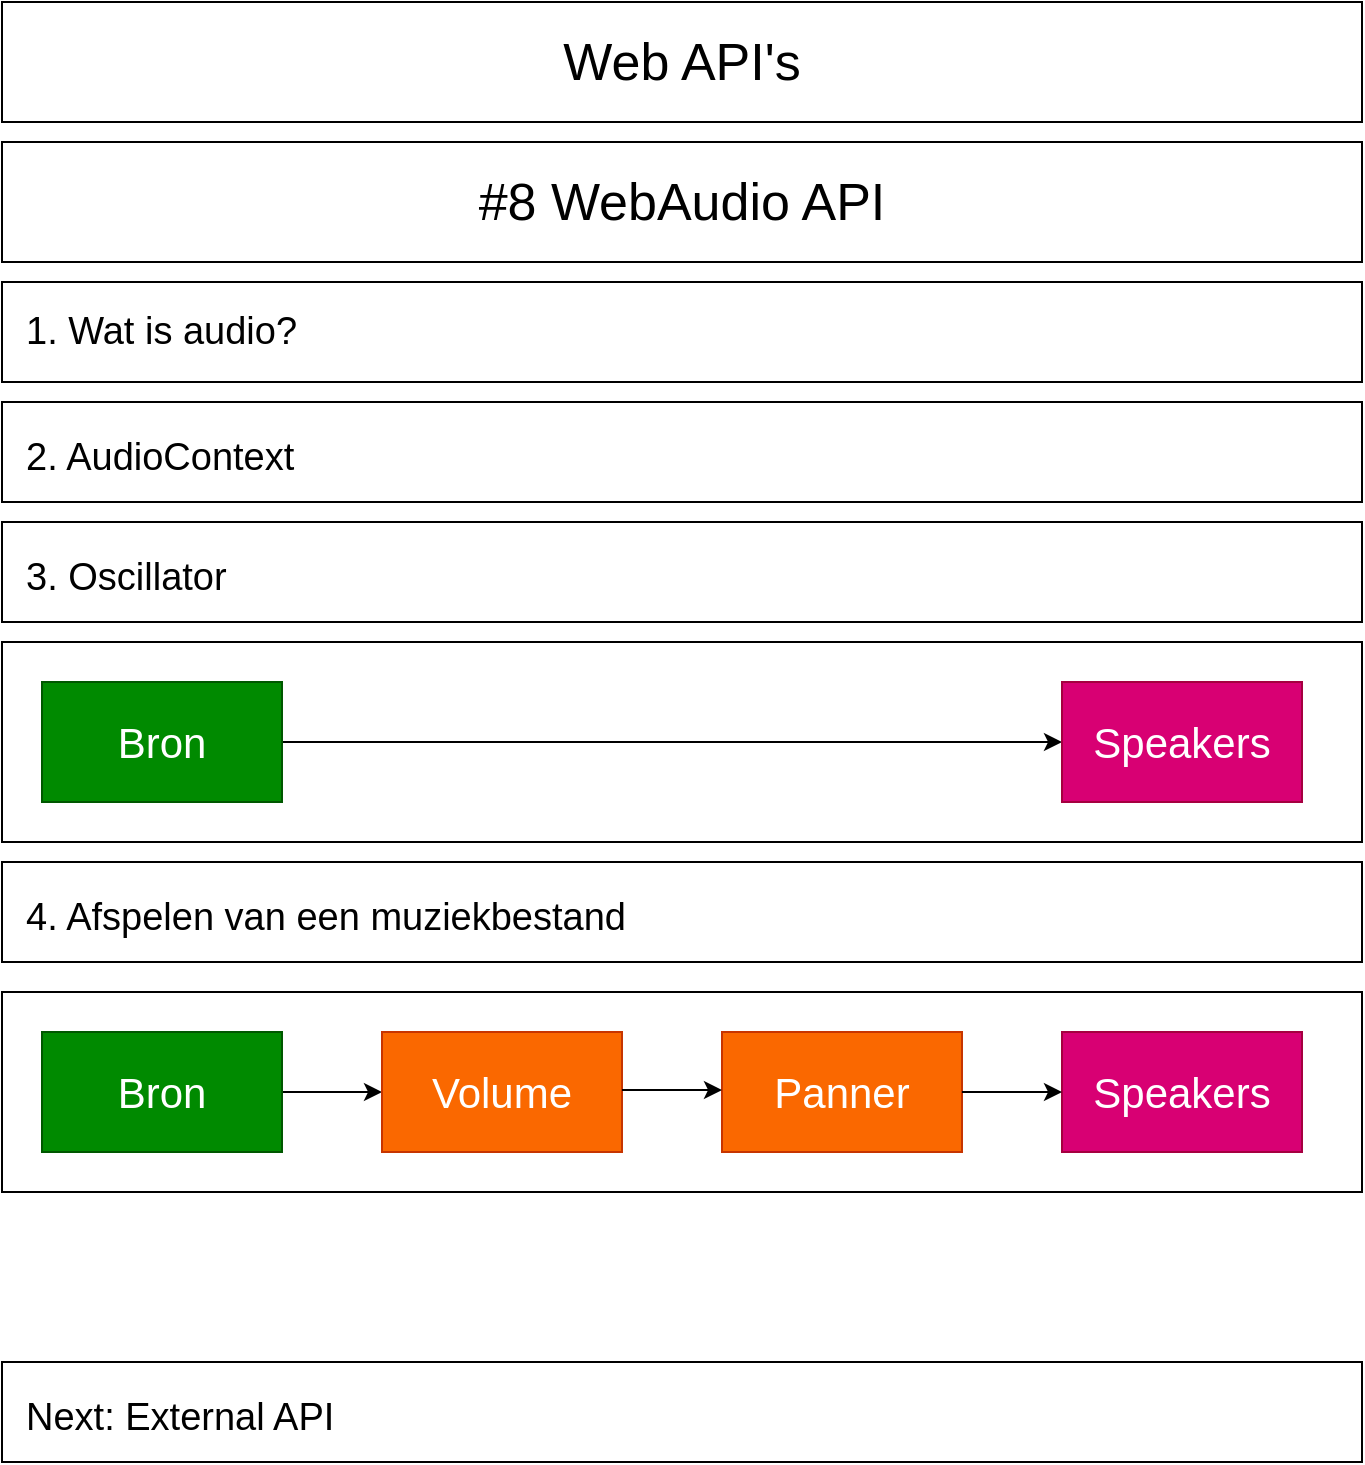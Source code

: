 <mxfile version="16.5.1" type="device"><diagram id="zBYsDXikimbp2L9U2LdH" name="Web Audio API"><mxGraphModel dx="1018" dy="741" grid="1" gridSize="10" guides="1" tooltips="1" connect="1" arrows="1" fold="1" page="1" pageScale="1" pageWidth="827" pageHeight="1169" math="0" shadow="0"><root><mxCell id="KC_fPT1-2mfKFkdPvamn-0"/><mxCell id="KC_fPT1-2mfKFkdPvamn-1" parent="KC_fPT1-2mfKFkdPvamn-0"/><mxCell id="QaKpYJEVO5WGlhraeJGF-0" value="Web API's" style="rounded=0;whiteSpace=wrap;html=1;fontSize=26;" parent="KC_fPT1-2mfKFkdPvamn-1" vertex="1"><mxGeometry x="80" y="40" width="680" height="60" as="geometry"/></mxCell><mxCell id="QaKpYJEVO5WGlhraeJGF-1" value="&lt;font style=&quot;font-size: 19px&quot;&gt;&lt;span style=&quot;font-size: 19px&quot;&gt;1. Wat is audio?&lt;/span&gt;&lt;br&gt;&lt;/font&gt;" style="rounded=0;whiteSpace=wrap;html=1;fontSize=26;align=left;spacingLeft=10;verticalAlign=top;" parent="KC_fPT1-2mfKFkdPvamn-1" vertex="1"><mxGeometry x="80" y="180" width="680" height="50" as="geometry"/></mxCell><mxCell id="QaKpYJEVO5WGlhraeJGF-2" value="#8 WebAudio API" style="rounded=0;whiteSpace=wrap;html=1;fontSize=26;" parent="KC_fPT1-2mfKFkdPvamn-1" vertex="1"><mxGeometry x="80" y="110" width="680" height="60" as="geometry"/></mxCell><mxCell id="QaKpYJEVO5WGlhraeJGF-3" value="&lt;font style=&quot;font-size: 19px&quot;&gt;2. AudioContext&lt;br&gt;&lt;/font&gt;" style="rounded=0;whiteSpace=wrap;html=1;fontSize=26;align=left;spacingLeft=10;" parent="KC_fPT1-2mfKFkdPvamn-1" vertex="1"><mxGeometry x="80" y="240" width="680" height="50" as="geometry"/></mxCell><mxCell id="QaKpYJEVO5WGlhraeJGF-4" value="&lt;font style=&quot;font-size: 19px&quot;&gt;Next: External API&amp;nbsp;&lt;br&gt;&lt;/font&gt;" style="rounded=0;whiteSpace=wrap;html=1;fontSize=26;align=left;spacingLeft=10;" parent="KC_fPT1-2mfKFkdPvamn-1" vertex="1"><mxGeometry x="80" y="720" width="680" height="50" as="geometry"/></mxCell><mxCell id="QaKpYJEVO5WGlhraeJGF-5" value="&lt;font style=&quot;font-size: 19px&quot;&gt;3. Oscillator&lt;br&gt;&lt;/font&gt;" style="rounded=0;whiteSpace=wrap;html=1;fontSize=26;align=left;spacingLeft=10;" parent="KC_fPT1-2mfKFkdPvamn-1" vertex="1"><mxGeometry x="80" y="300" width="680" height="50" as="geometry"/></mxCell><mxCell id="HnKe0u89YzKNhBdkfXwQ-0" value="&lt;font style=&quot;font-size: 19px&quot;&gt;4. Afspelen van een muziekbestand&lt;br&gt;&lt;/font&gt;" style="rounded=0;whiteSpace=wrap;html=1;fontSize=26;align=left;spacingLeft=10;" parent="KC_fPT1-2mfKFkdPvamn-1" vertex="1"><mxGeometry x="80" y="470" width="680" height="50" as="geometry"/></mxCell><mxCell id="HnKe0u89YzKNhBdkfXwQ-1" value="&lt;font style=&quot;font-size: 19px&quot;&gt;&lt;br&gt;&lt;/font&gt;" style="rounded=0;whiteSpace=wrap;html=1;fontSize=26;align=left;spacingLeft=10;" parent="KC_fPT1-2mfKFkdPvamn-1" vertex="1"><mxGeometry x="80" y="360" width="680" height="100" as="geometry"/></mxCell><mxCell id="HnKe0u89YzKNhBdkfXwQ-5" style="edgeStyle=orthogonalEdgeStyle;rounded=0;orthogonalLoop=1;jettySize=auto;html=1;exitX=1;exitY=0.5;exitDx=0;exitDy=0;fontSize=21;" parent="KC_fPT1-2mfKFkdPvamn-1" source="HnKe0u89YzKNhBdkfXwQ-2" target="HnKe0u89YzKNhBdkfXwQ-3" edge="1"><mxGeometry relative="1" as="geometry"/></mxCell><mxCell id="HnKe0u89YzKNhBdkfXwQ-2" value="Bron" style="rounded=0;whiteSpace=wrap;html=1;fontSize=21;fillColor=#008a00;strokeColor=#005700;fontColor=#ffffff;" parent="KC_fPT1-2mfKFkdPvamn-1" vertex="1"><mxGeometry x="100" y="380" width="120" height="60" as="geometry"/></mxCell><mxCell id="HnKe0u89YzKNhBdkfXwQ-3" value="Speakers" style="rounded=0;whiteSpace=wrap;html=1;fontSize=21;fillColor=#d80073;strokeColor=#A50040;fontColor=#ffffff;" parent="KC_fPT1-2mfKFkdPvamn-1" vertex="1"><mxGeometry x="610" y="380" width="120" height="60" as="geometry"/></mxCell><mxCell id="HnKe0u89YzKNhBdkfXwQ-6" value="&lt;font style=&quot;font-size: 19px&quot;&gt;&lt;br&gt;&lt;/font&gt;" style="rounded=0;whiteSpace=wrap;html=1;fontSize=26;align=left;spacingLeft=10;" parent="KC_fPT1-2mfKFkdPvamn-1" vertex="1"><mxGeometry x="80" y="535" width="680" height="100" as="geometry"/></mxCell><mxCell id="HnKe0u89YzKNhBdkfXwQ-7" style="edgeStyle=orthogonalEdgeStyle;rounded=0;orthogonalLoop=1;jettySize=auto;html=1;exitX=1;exitY=0.5;exitDx=0;exitDy=0;fontSize=21;" parent="KC_fPT1-2mfKFkdPvamn-1" source="HnKe0u89YzKNhBdkfXwQ-8" edge="1"><mxGeometry relative="1" as="geometry"><mxPoint x="270" y="585" as="targetPoint"/></mxGeometry></mxCell><mxCell id="HnKe0u89YzKNhBdkfXwQ-8" value="Bron" style="rounded=0;whiteSpace=wrap;html=1;fontSize=21;fillColor=#008a00;strokeColor=#005700;fontColor=#ffffff;" parent="KC_fPT1-2mfKFkdPvamn-1" vertex="1"><mxGeometry x="100" y="555" width="120" height="60" as="geometry"/></mxCell><mxCell id="HnKe0u89YzKNhBdkfXwQ-9" value="Speakers" style="rounded=0;whiteSpace=wrap;html=1;fontSize=21;fillColor=#d80073;strokeColor=#A50040;fontColor=#ffffff;" parent="KC_fPT1-2mfKFkdPvamn-1" vertex="1"><mxGeometry x="610" y="555" width="120" height="60" as="geometry"/></mxCell><mxCell id="HnKe0u89YzKNhBdkfXwQ-10" value="Volume" style="rounded=0;whiteSpace=wrap;html=1;fontSize=21;fillColor=#fa6800;strokeColor=#C73500;fontColor=#ffffff;" parent="KC_fPT1-2mfKFkdPvamn-1" vertex="1"><mxGeometry x="270" y="555" width="120" height="60" as="geometry"/></mxCell><mxCell id="HnKe0u89YzKNhBdkfXwQ-11" value="Panner" style="rounded=0;whiteSpace=wrap;html=1;fontSize=21;fillColor=#fa6800;strokeColor=#C73500;fontColor=#ffffff;" parent="KC_fPT1-2mfKFkdPvamn-1" vertex="1"><mxGeometry x="440" y="555" width="120" height="60" as="geometry"/></mxCell><mxCell id="HnKe0u89YzKNhBdkfXwQ-12" style="edgeStyle=orthogonalEdgeStyle;rounded=0;orthogonalLoop=1;jettySize=auto;html=1;exitX=1;exitY=0.5;exitDx=0;exitDy=0;fontSize=21;" parent="KC_fPT1-2mfKFkdPvamn-1" edge="1"><mxGeometry relative="1" as="geometry"><mxPoint x="440" y="584" as="targetPoint"/><mxPoint x="390" y="584" as="sourcePoint"/></mxGeometry></mxCell><mxCell id="HnKe0u89YzKNhBdkfXwQ-13" style="edgeStyle=orthogonalEdgeStyle;rounded=0;orthogonalLoop=1;jettySize=auto;html=1;exitX=1;exitY=0.5;exitDx=0;exitDy=0;fontSize=21;" parent="KC_fPT1-2mfKFkdPvamn-1" edge="1"><mxGeometry relative="1" as="geometry"><mxPoint x="610" y="585" as="targetPoint"/><mxPoint x="560" y="585" as="sourcePoint"/></mxGeometry></mxCell></root></mxGraphModel></diagram></mxfile>